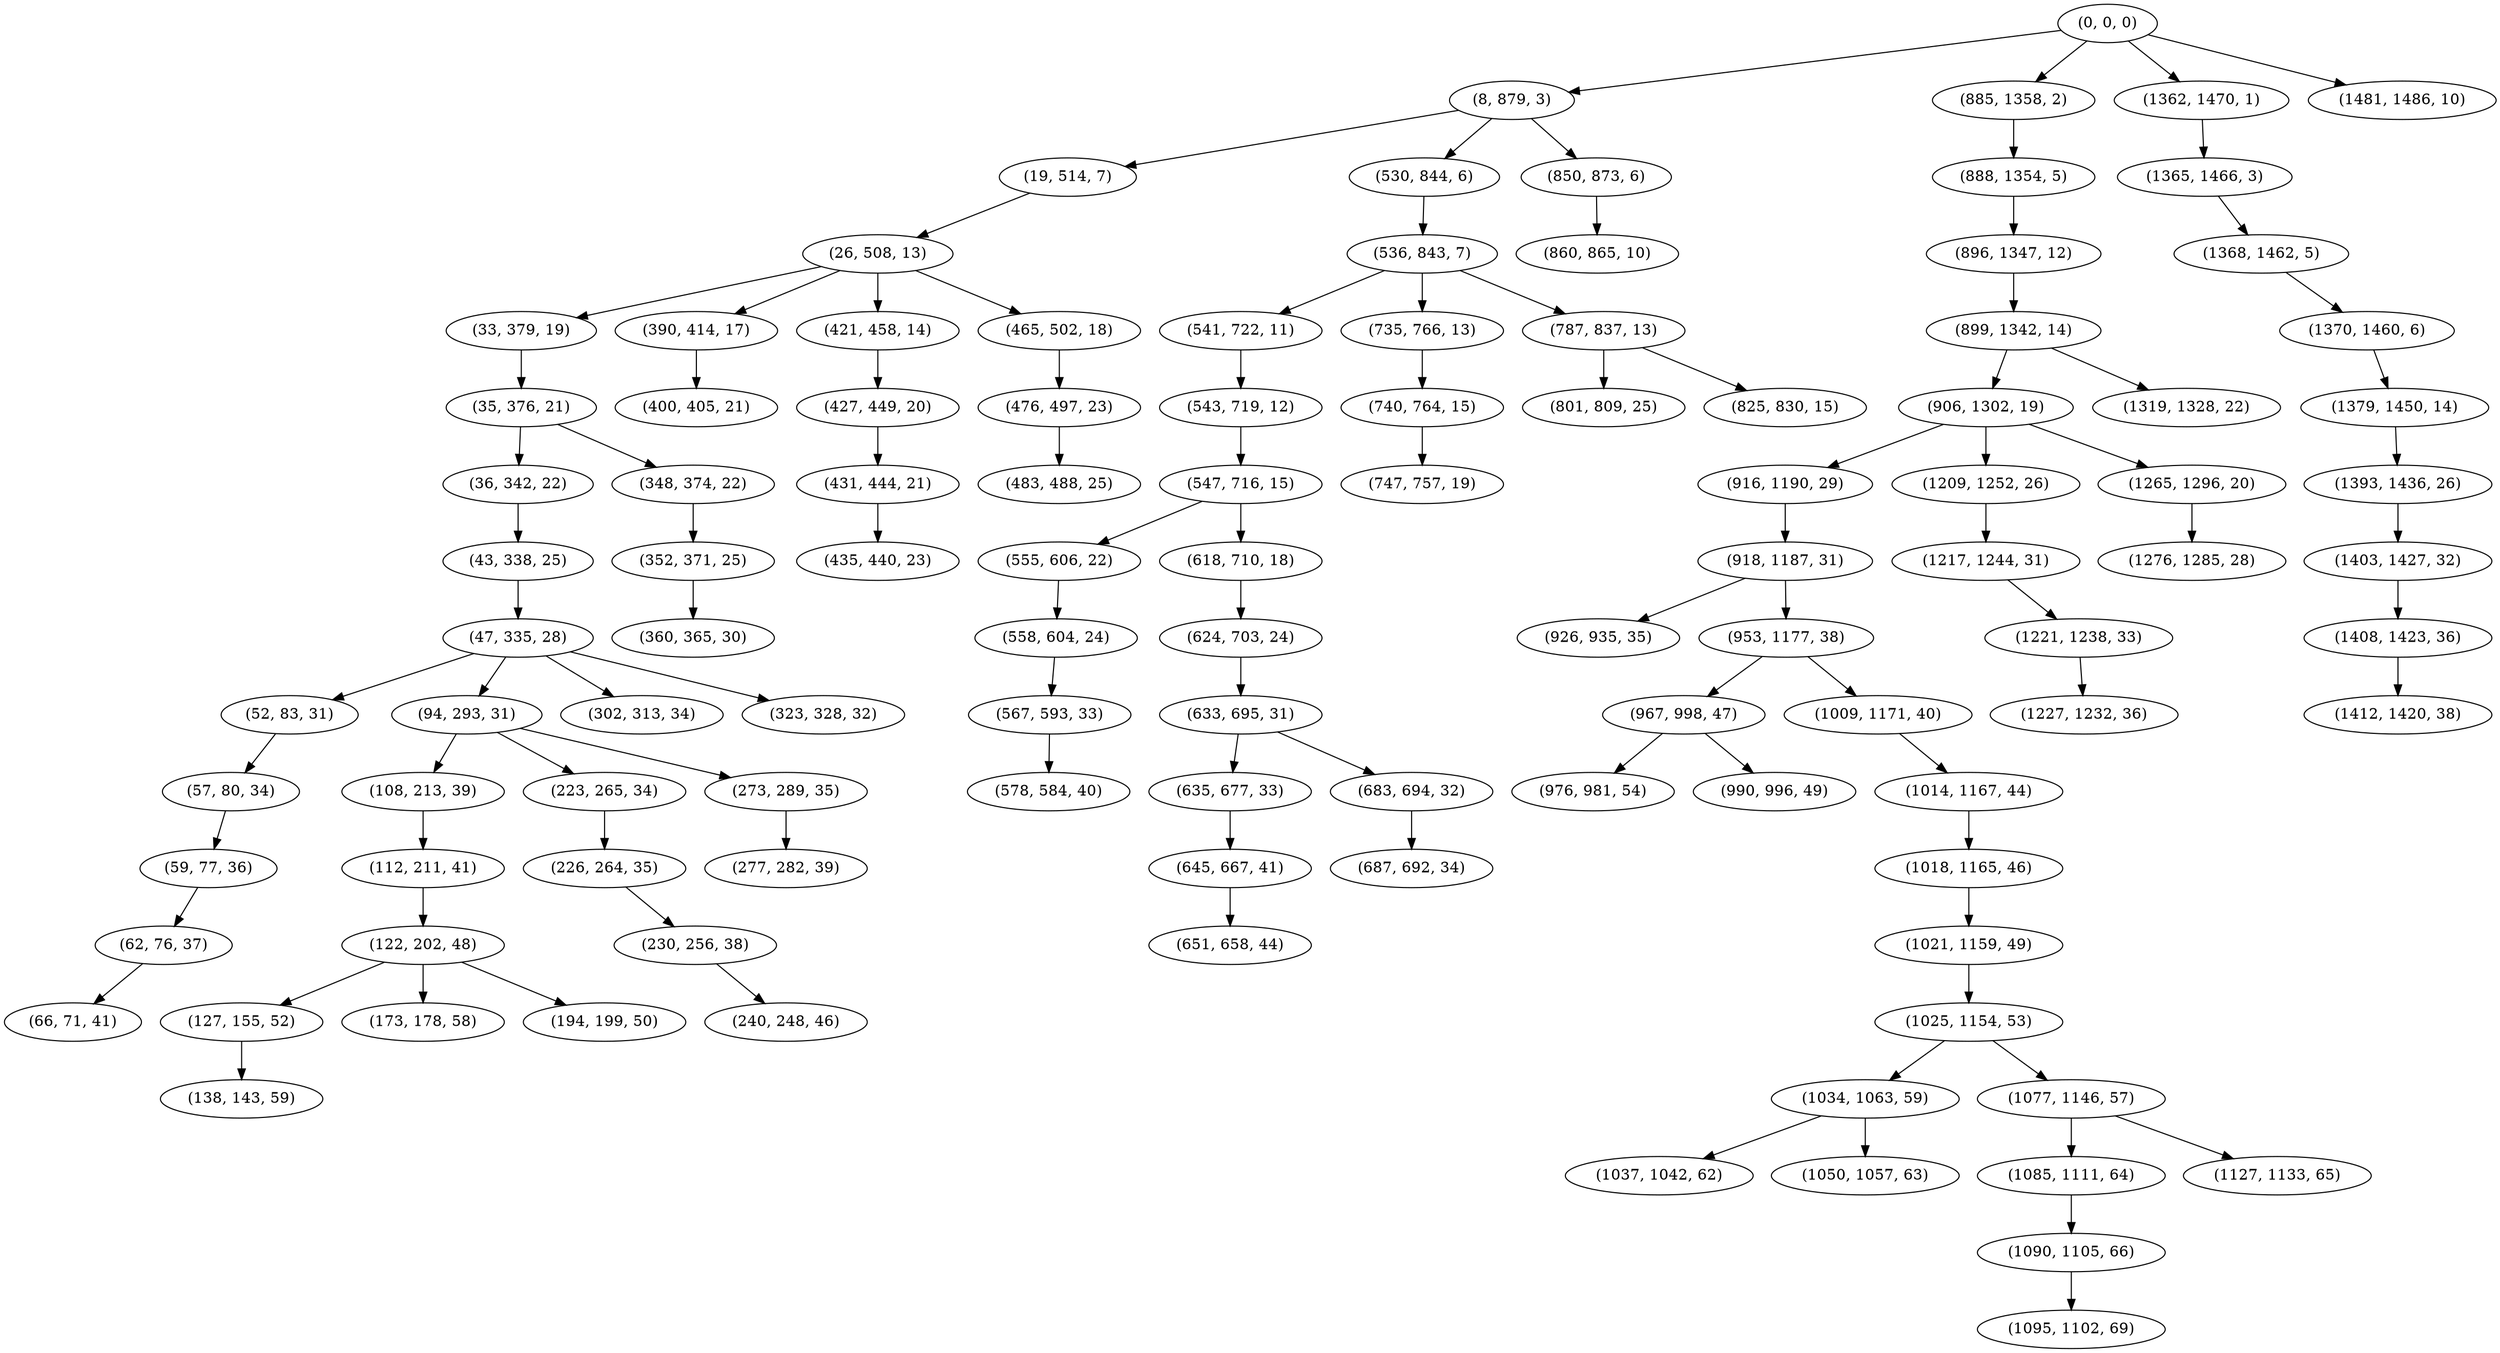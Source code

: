 digraph tree {
    "(0, 0, 0)";
    "(8, 879, 3)";
    "(19, 514, 7)";
    "(26, 508, 13)";
    "(33, 379, 19)";
    "(35, 376, 21)";
    "(36, 342, 22)";
    "(43, 338, 25)";
    "(47, 335, 28)";
    "(52, 83, 31)";
    "(57, 80, 34)";
    "(59, 77, 36)";
    "(62, 76, 37)";
    "(66, 71, 41)";
    "(94, 293, 31)";
    "(108, 213, 39)";
    "(112, 211, 41)";
    "(122, 202, 48)";
    "(127, 155, 52)";
    "(138, 143, 59)";
    "(173, 178, 58)";
    "(194, 199, 50)";
    "(223, 265, 34)";
    "(226, 264, 35)";
    "(230, 256, 38)";
    "(240, 248, 46)";
    "(273, 289, 35)";
    "(277, 282, 39)";
    "(302, 313, 34)";
    "(323, 328, 32)";
    "(348, 374, 22)";
    "(352, 371, 25)";
    "(360, 365, 30)";
    "(390, 414, 17)";
    "(400, 405, 21)";
    "(421, 458, 14)";
    "(427, 449, 20)";
    "(431, 444, 21)";
    "(435, 440, 23)";
    "(465, 502, 18)";
    "(476, 497, 23)";
    "(483, 488, 25)";
    "(530, 844, 6)";
    "(536, 843, 7)";
    "(541, 722, 11)";
    "(543, 719, 12)";
    "(547, 716, 15)";
    "(555, 606, 22)";
    "(558, 604, 24)";
    "(567, 593, 33)";
    "(578, 584, 40)";
    "(618, 710, 18)";
    "(624, 703, 24)";
    "(633, 695, 31)";
    "(635, 677, 33)";
    "(645, 667, 41)";
    "(651, 658, 44)";
    "(683, 694, 32)";
    "(687, 692, 34)";
    "(735, 766, 13)";
    "(740, 764, 15)";
    "(747, 757, 19)";
    "(787, 837, 13)";
    "(801, 809, 25)";
    "(825, 830, 15)";
    "(850, 873, 6)";
    "(860, 865, 10)";
    "(885, 1358, 2)";
    "(888, 1354, 5)";
    "(896, 1347, 12)";
    "(899, 1342, 14)";
    "(906, 1302, 19)";
    "(916, 1190, 29)";
    "(918, 1187, 31)";
    "(926, 935, 35)";
    "(953, 1177, 38)";
    "(967, 998, 47)";
    "(976, 981, 54)";
    "(990, 996, 49)";
    "(1009, 1171, 40)";
    "(1014, 1167, 44)";
    "(1018, 1165, 46)";
    "(1021, 1159, 49)";
    "(1025, 1154, 53)";
    "(1034, 1063, 59)";
    "(1037, 1042, 62)";
    "(1050, 1057, 63)";
    "(1077, 1146, 57)";
    "(1085, 1111, 64)";
    "(1090, 1105, 66)";
    "(1095, 1102, 69)";
    "(1127, 1133, 65)";
    "(1209, 1252, 26)";
    "(1217, 1244, 31)";
    "(1221, 1238, 33)";
    "(1227, 1232, 36)";
    "(1265, 1296, 20)";
    "(1276, 1285, 28)";
    "(1319, 1328, 22)";
    "(1362, 1470, 1)";
    "(1365, 1466, 3)";
    "(1368, 1462, 5)";
    "(1370, 1460, 6)";
    "(1379, 1450, 14)";
    "(1393, 1436, 26)";
    "(1403, 1427, 32)";
    "(1408, 1423, 36)";
    "(1412, 1420, 38)";
    "(1481, 1486, 10)";
    "(0, 0, 0)" -> "(8, 879, 3)";
    "(0, 0, 0)" -> "(885, 1358, 2)";
    "(0, 0, 0)" -> "(1362, 1470, 1)";
    "(0, 0, 0)" -> "(1481, 1486, 10)";
    "(8, 879, 3)" -> "(19, 514, 7)";
    "(8, 879, 3)" -> "(530, 844, 6)";
    "(8, 879, 3)" -> "(850, 873, 6)";
    "(19, 514, 7)" -> "(26, 508, 13)";
    "(26, 508, 13)" -> "(33, 379, 19)";
    "(26, 508, 13)" -> "(390, 414, 17)";
    "(26, 508, 13)" -> "(421, 458, 14)";
    "(26, 508, 13)" -> "(465, 502, 18)";
    "(33, 379, 19)" -> "(35, 376, 21)";
    "(35, 376, 21)" -> "(36, 342, 22)";
    "(35, 376, 21)" -> "(348, 374, 22)";
    "(36, 342, 22)" -> "(43, 338, 25)";
    "(43, 338, 25)" -> "(47, 335, 28)";
    "(47, 335, 28)" -> "(52, 83, 31)";
    "(47, 335, 28)" -> "(94, 293, 31)";
    "(47, 335, 28)" -> "(302, 313, 34)";
    "(47, 335, 28)" -> "(323, 328, 32)";
    "(52, 83, 31)" -> "(57, 80, 34)";
    "(57, 80, 34)" -> "(59, 77, 36)";
    "(59, 77, 36)" -> "(62, 76, 37)";
    "(62, 76, 37)" -> "(66, 71, 41)";
    "(94, 293, 31)" -> "(108, 213, 39)";
    "(94, 293, 31)" -> "(223, 265, 34)";
    "(94, 293, 31)" -> "(273, 289, 35)";
    "(108, 213, 39)" -> "(112, 211, 41)";
    "(112, 211, 41)" -> "(122, 202, 48)";
    "(122, 202, 48)" -> "(127, 155, 52)";
    "(122, 202, 48)" -> "(173, 178, 58)";
    "(122, 202, 48)" -> "(194, 199, 50)";
    "(127, 155, 52)" -> "(138, 143, 59)";
    "(223, 265, 34)" -> "(226, 264, 35)";
    "(226, 264, 35)" -> "(230, 256, 38)";
    "(230, 256, 38)" -> "(240, 248, 46)";
    "(273, 289, 35)" -> "(277, 282, 39)";
    "(348, 374, 22)" -> "(352, 371, 25)";
    "(352, 371, 25)" -> "(360, 365, 30)";
    "(390, 414, 17)" -> "(400, 405, 21)";
    "(421, 458, 14)" -> "(427, 449, 20)";
    "(427, 449, 20)" -> "(431, 444, 21)";
    "(431, 444, 21)" -> "(435, 440, 23)";
    "(465, 502, 18)" -> "(476, 497, 23)";
    "(476, 497, 23)" -> "(483, 488, 25)";
    "(530, 844, 6)" -> "(536, 843, 7)";
    "(536, 843, 7)" -> "(541, 722, 11)";
    "(536, 843, 7)" -> "(735, 766, 13)";
    "(536, 843, 7)" -> "(787, 837, 13)";
    "(541, 722, 11)" -> "(543, 719, 12)";
    "(543, 719, 12)" -> "(547, 716, 15)";
    "(547, 716, 15)" -> "(555, 606, 22)";
    "(547, 716, 15)" -> "(618, 710, 18)";
    "(555, 606, 22)" -> "(558, 604, 24)";
    "(558, 604, 24)" -> "(567, 593, 33)";
    "(567, 593, 33)" -> "(578, 584, 40)";
    "(618, 710, 18)" -> "(624, 703, 24)";
    "(624, 703, 24)" -> "(633, 695, 31)";
    "(633, 695, 31)" -> "(635, 677, 33)";
    "(633, 695, 31)" -> "(683, 694, 32)";
    "(635, 677, 33)" -> "(645, 667, 41)";
    "(645, 667, 41)" -> "(651, 658, 44)";
    "(683, 694, 32)" -> "(687, 692, 34)";
    "(735, 766, 13)" -> "(740, 764, 15)";
    "(740, 764, 15)" -> "(747, 757, 19)";
    "(787, 837, 13)" -> "(801, 809, 25)";
    "(787, 837, 13)" -> "(825, 830, 15)";
    "(850, 873, 6)" -> "(860, 865, 10)";
    "(885, 1358, 2)" -> "(888, 1354, 5)";
    "(888, 1354, 5)" -> "(896, 1347, 12)";
    "(896, 1347, 12)" -> "(899, 1342, 14)";
    "(899, 1342, 14)" -> "(906, 1302, 19)";
    "(899, 1342, 14)" -> "(1319, 1328, 22)";
    "(906, 1302, 19)" -> "(916, 1190, 29)";
    "(906, 1302, 19)" -> "(1209, 1252, 26)";
    "(906, 1302, 19)" -> "(1265, 1296, 20)";
    "(916, 1190, 29)" -> "(918, 1187, 31)";
    "(918, 1187, 31)" -> "(926, 935, 35)";
    "(918, 1187, 31)" -> "(953, 1177, 38)";
    "(953, 1177, 38)" -> "(967, 998, 47)";
    "(953, 1177, 38)" -> "(1009, 1171, 40)";
    "(967, 998, 47)" -> "(976, 981, 54)";
    "(967, 998, 47)" -> "(990, 996, 49)";
    "(1009, 1171, 40)" -> "(1014, 1167, 44)";
    "(1014, 1167, 44)" -> "(1018, 1165, 46)";
    "(1018, 1165, 46)" -> "(1021, 1159, 49)";
    "(1021, 1159, 49)" -> "(1025, 1154, 53)";
    "(1025, 1154, 53)" -> "(1034, 1063, 59)";
    "(1025, 1154, 53)" -> "(1077, 1146, 57)";
    "(1034, 1063, 59)" -> "(1037, 1042, 62)";
    "(1034, 1063, 59)" -> "(1050, 1057, 63)";
    "(1077, 1146, 57)" -> "(1085, 1111, 64)";
    "(1077, 1146, 57)" -> "(1127, 1133, 65)";
    "(1085, 1111, 64)" -> "(1090, 1105, 66)";
    "(1090, 1105, 66)" -> "(1095, 1102, 69)";
    "(1209, 1252, 26)" -> "(1217, 1244, 31)";
    "(1217, 1244, 31)" -> "(1221, 1238, 33)";
    "(1221, 1238, 33)" -> "(1227, 1232, 36)";
    "(1265, 1296, 20)" -> "(1276, 1285, 28)";
    "(1362, 1470, 1)" -> "(1365, 1466, 3)";
    "(1365, 1466, 3)" -> "(1368, 1462, 5)";
    "(1368, 1462, 5)" -> "(1370, 1460, 6)";
    "(1370, 1460, 6)" -> "(1379, 1450, 14)";
    "(1379, 1450, 14)" -> "(1393, 1436, 26)";
    "(1393, 1436, 26)" -> "(1403, 1427, 32)";
    "(1403, 1427, 32)" -> "(1408, 1423, 36)";
    "(1408, 1423, 36)" -> "(1412, 1420, 38)";
}
